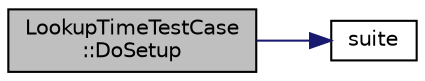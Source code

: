 digraph "LookupTimeTestCase::DoSetup"
{
  edge [fontname="Helvetica",fontsize="10",labelfontname="Helvetica",labelfontsize="10"];
  node [fontname="Helvetica",fontsize="10",shape=record];
  rankdir="LR";
  Node1 [label="LookupTimeTestCase\l::DoSetup",height=0.2,width=0.4,color="black", fillcolor="grey75", style="filled", fontcolor="black"];
  Node1 -> Node2 [color="midnightblue",fontsize="10",style="solid"];
  Node2 [label="suite",height=0.2,width=0.4,color="black", fillcolor="white", style="filled",URL="$da/dff/type-id-test-suite_8cc.html#ab4acb0fe33ca0947f675eed6196ed8ca"];
}
